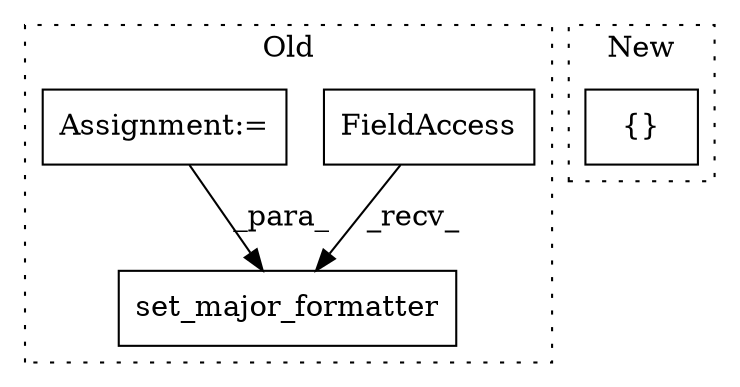 digraph G {
subgraph cluster0 {
1 [label="set_major_formatter" a="32" s="1167,1194" l="20,1" shape="box"];
3 [label="FieldAccess" a="22" s="1153" l="13" shape="box"];
4 [label="Assignment:=" a="7" s="579" l="1" shape="box"];
label = "Old";
style="dotted";
}
subgraph cluster1 {
2 [label="{}" a="4" s="1237,1241" l="1,1" shape="box"];
label = "New";
style="dotted";
}
3 -> 1 [label="_recv_"];
4 -> 1 [label="_para_"];
}